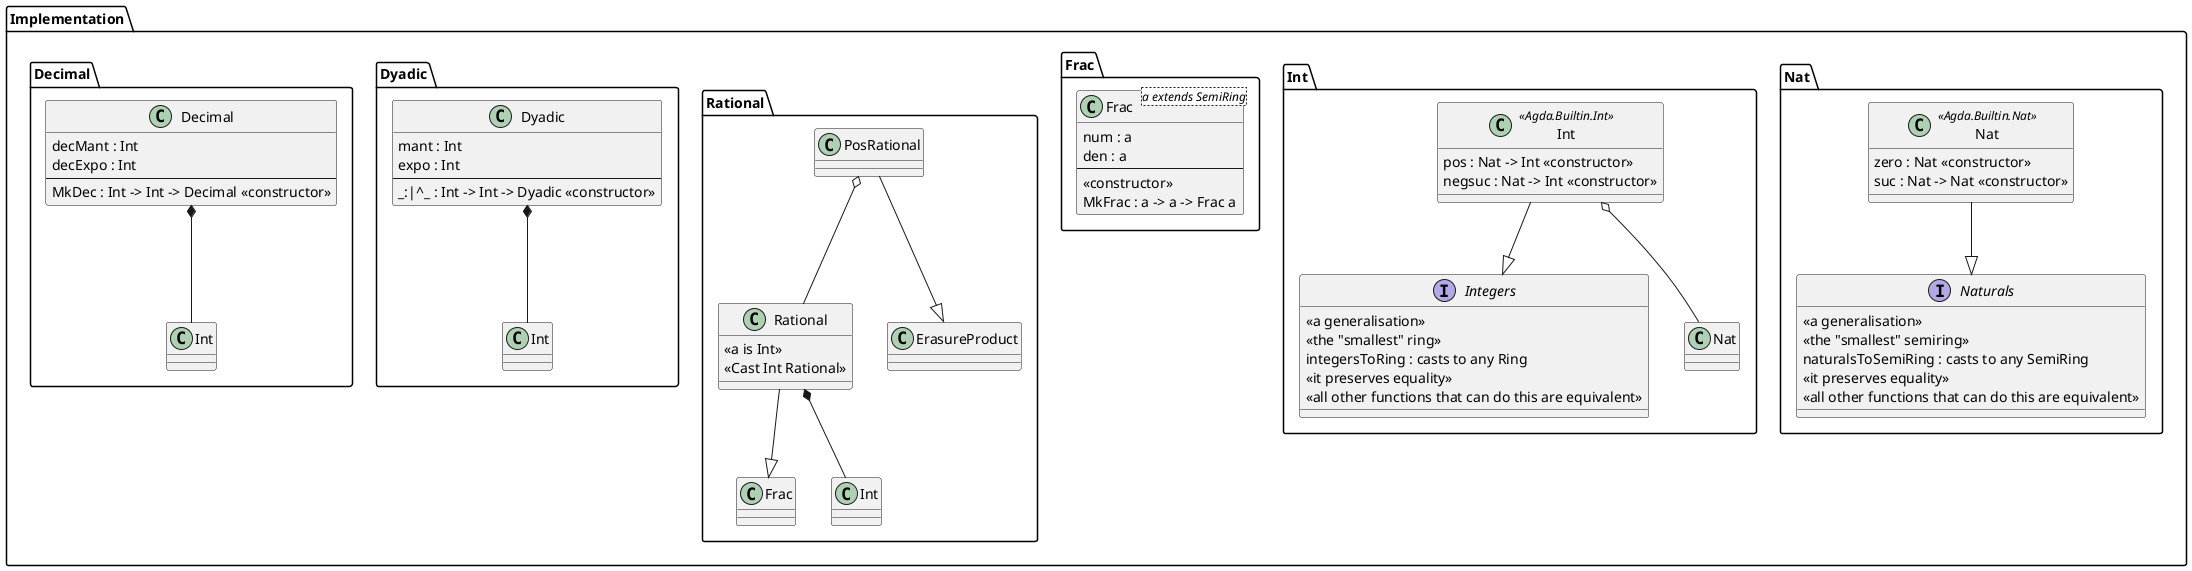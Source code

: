 @startuml implementation

package Implementation {
    package Nat {
        class Nat<<Agda.Builtin.Nat>> {
            zero : Nat <<constructor>>
            suc : Nat -> Nat <<constructor>>
        }
        'Nat --|> SemiRing /'implied by Naturals'/

        interface Naturals {
            <<a generalisation>>
            <<the "smallest" semiring>>
            naturalsToSemiRing : casts to any SemiRing
            <<it preserves equality>>
            <<all other functions that can do this are equivalent>>
        }
        Nat --|> Naturals
    }

    package Int {
        class Int<<Agda.Builtin.Int>> {
            pos : Nat -> Int <<constructor>>
            negsuc : Nat -> Int <<constructor>>
        }

        interface Integers {
            <<a generalisation>>
            <<the "smallest" ring>>
            integersToRing : casts to any Ring
            <<it preserves equality>>
            <<all other functions that can do this are equivalent>>
        }

        Int o-- Nat
        'Int --|> Ring /'implied by Integers'/
        Int --|> Integers

        'Int --|> Integers is not yet done
    }

    package Frac {
        class Frac<a extends SemiRing> {
            num : a
            den : a
            --
            <<constructor>>
            MkFrac : a -> a -> Frac a
        }
        ' I add the instances in Rational
        ' because there are conditions on a
    }

    package Rational {
        class Rational {
            <<a is Int>>
            <<Cast Int Rational>>
        }
        Rational --|> Frac
        Rational *-- Int

        class PosRational
        PosRational o-- Rational
        PosRational --|> ErasureProduct
    }

    package Dyadic {
        class Dyadic {
            mant : Int
            expo : Int
            --
            _:|^_ : Int -> Int -> Dyadic <<constructor>>
        }
        Dyadic *-- Int
    }

    package Decimal {
        class Decimal {
            decMant : Int
            decExpo : Int
            --
            MkDec : Int -> Int -> Decimal <<constructor>>
        }
        Decimal *-- Int
    }
}

@enduml